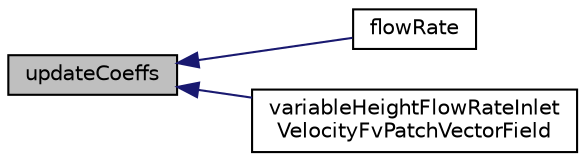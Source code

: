digraph "updateCoeffs"
{
  bgcolor="transparent";
  edge [fontname="Helvetica",fontsize="10",labelfontname="Helvetica",labelfontsize="10"];
  node [fontname="Helvetica",fontsize="10",shape=record];
  rankdir="LR";
  Node1 [label="updateCoeffs",height=0.2,width=0.4,color="black", fillcolor="grey75", style="filled", fontcolor="black"];
  Node1 -> Node2 [dir="back",color="midnightblue",fontsize="10",style="solid",fontname="Helvetica"];
  Node2 [label="flowRate",height=0.2,width=0.4,color="black",URL="$a02790.html#a56ebcaa766ac596c76aac3edbcec3216",tooltip="Return reference to the flux to allow adjustment. "];
  Node1 -> Node3 [dir="back",color="midnightblue",fontsize="10",style="solid",fontname="Helvetica"];
  Node3 [label="variableHeightFlowRateInlet\lVelocityFvPatchVectorField",height=0.2,width=0.4,color="black",URL="$a02790.html#a9530a5acd29ff241a6f88ab02a6e6fb6",tooltip="Construct as copy setting internal field reference. "];
}
